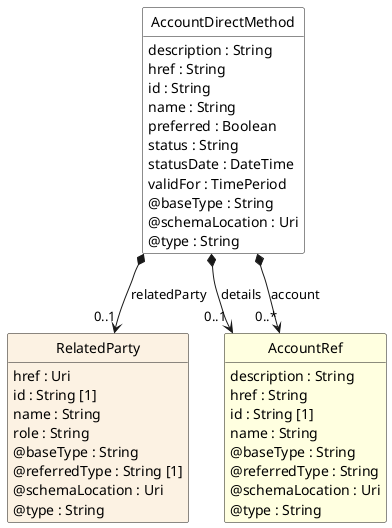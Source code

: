 @startuml
hide circle
hide methods
hide stereotype
show <<Enumeration>> stereotype
skinparam class {
   BackgroundColor<<Enumeration>> #E6F5F7
   BackgroundColor<<Ref>> #FFFFE0
   BackgroundColor<<Pivot>> #FFFFFFF
   BackgroundColor<<SimpleType>> #E2F0DA
   BackgroundColor #FCF2E3
}

class AccountDirectMethod <<Pivot>> {
    description : String
    href : String
    id : String
    name : String
    preferred : Boolean
    status : String
    statusDate : DateTime
    validFor : TimePeriod
    @baseType : String
    @schemaLocation : Uri
    @type : String
}

class RelatedParty  {
    href : Uri
    id : String [1]
    name : String
    role : String
    @baseType : String
    @referredType : String [1]
    @schemaLocation : Uri
    @type : String
}

class AccountRef  <<Ref>> {
    description : String
    href : String
    id : String [1]
    name : String
    @baseType : String
    @referredType : String
    @schemaLocation : Uri
    @type : String
}

AccountDirectMethod *-->  "0..1" RelatedParty : relatedParty

AccountDirectMethod *-->  "0..1" AccountRef : details

AccountDirectMethod *-->  "0..*" AccountRef : account

@enduml